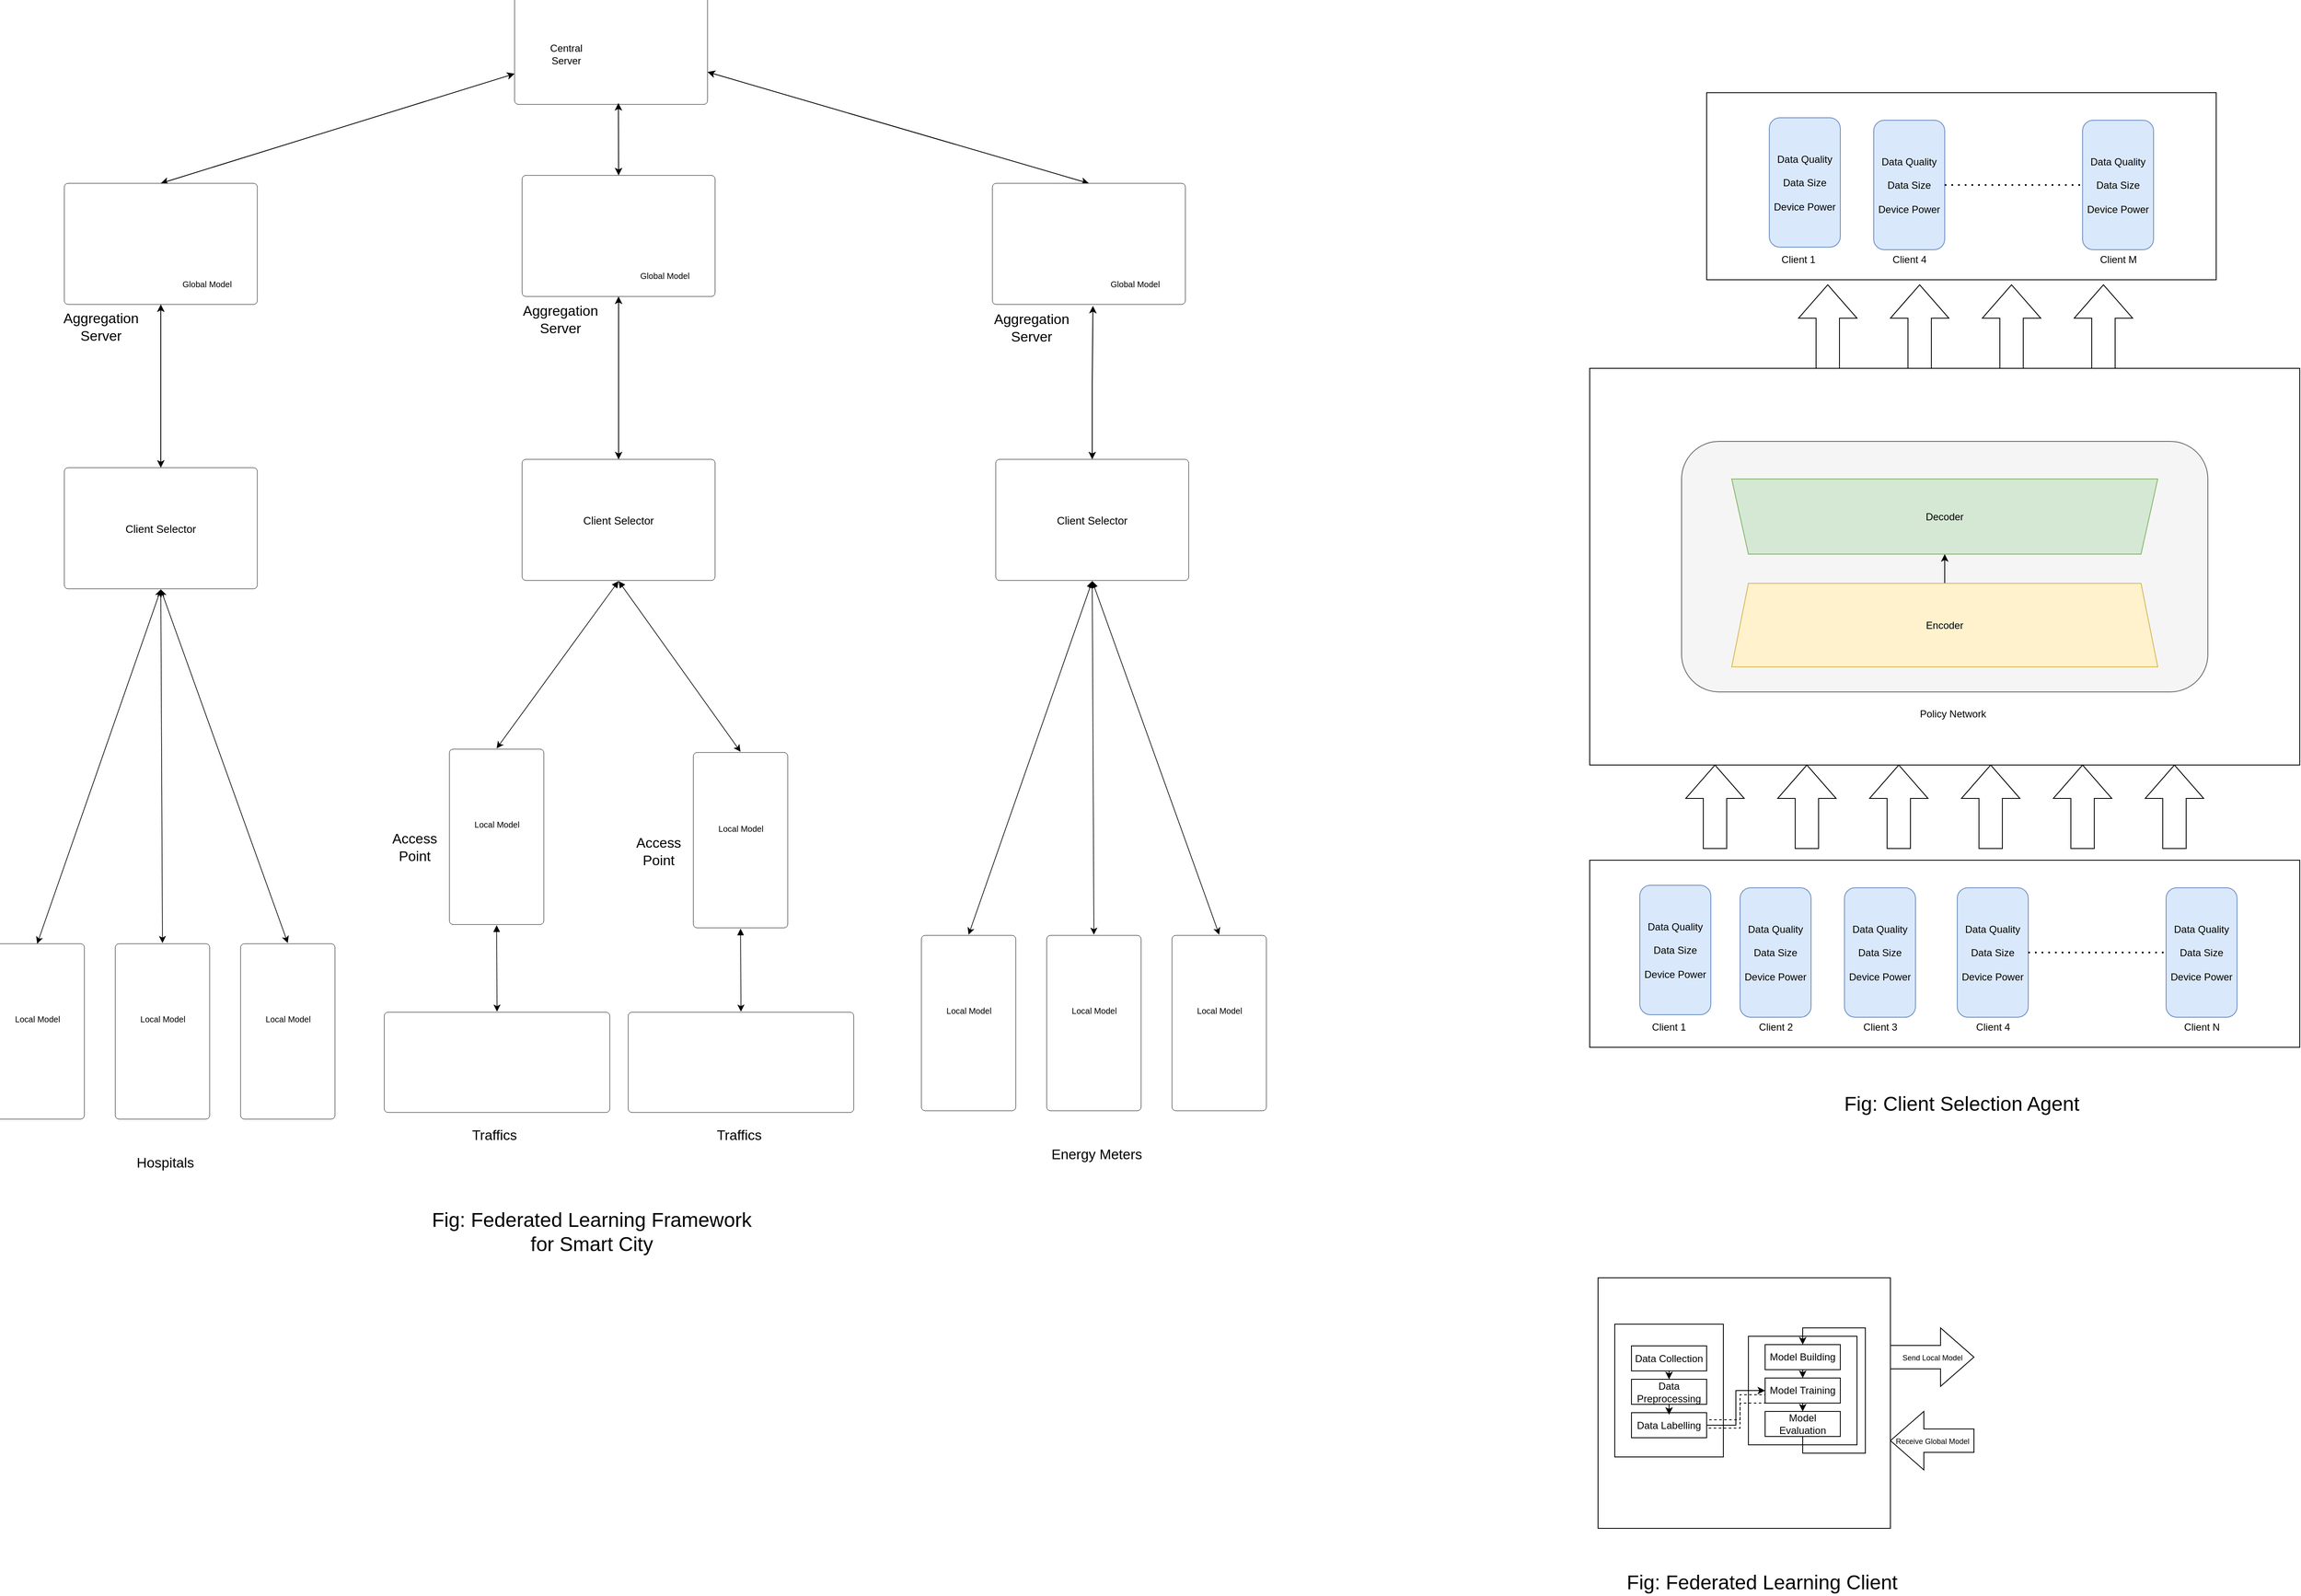 <mxfile version="24.7.16">
  <diagram name="Page-1" id="HNp2VXpqPnTNMz63PoMm">
    <mxGraphModel dx="1147" dy="1730" grid="1" gridSize="10" guides="1" tooltips="1" connect="1" arrows="1" fold="1" page="1" pageScale="1" pageWidth="850" pageHeight="1100" math="0" shadow="0">
      <root>
        <mxCell id="0" />
        <mxCell id="1" parent="0" />
        <mxCell id="n_kdhxU8VcF-HbsjSbfM-1" value="" style="html=1;overflow=block;blockSpacing=1;whiteSpace=wrap;fontSize=13;spacing=3.8;rounded=1;absoluteArcSize=1;arcSize=9;strokeWidth=NaN;lucidId=oa0c9_Mlfg03;" parent="1" vertex="1">
          <mxGeometry x="135" y="450" width="113" height="210" as="geometry" />
        </mxCell>
        <mxCell id="n_kdhxU8VcF-HbsjSbfM-2" value="" style="html=1;overflow=block;blockSpacing=1;whiteSpace=wrap;shape=image;fontSize=13;spacing=0;strokeOpacity=100;rounded=1;absoluteArcSize=1;arcSize=9;strokeWidth=0;image=https://images.lucid.app/images/6ee2b878-bf0c-4cc6-b874-f6952ba9679c/content;imageAspect=0;lucidId=3~ZcfYs1wXwu;" parent="1" vertex="1">
          <mxGeometry x="160" y="465" width="60" height="60" as="geometry" />
        </mxCell>
        <mxCell id="n_kdhxU8VcF-HbsjSbfM-3" value="" style="html=1;overflow=block;blockSpacing=1;whiteSpace=wrap;shape=image;fontSize=13;spacing=0;strokeOpacity=100;rounded=1;absoluteArcSize=1;arcSize=9;strokeWidth=0;image=https://images.lucid.app/images/cd1e7f06-908c-4d9b-80ca-b69b78b18ff8/content;imageAspect=0;lucidId=nd0crdiI~nZ~;" parent="1" vertex="1">
          <mxGeometry x="147" y="547" width="85" height="85" as="geometry" />
        </mxCell>
        <mxCell id="n_kdhxU8VcF-HbsjSbfM-4" value="" style="html=1;overflow=block;blockSpacing=1;whiteSpace=wrap;fontSize=13;spacing=3.8;rounded=1;absoluteArcSize=1;arcSize=9;strokeWidth=NaN;lucidId=Ue0cFCNcHWdN;" parent="1" vertex="1">
          <mxGeometry x="285" y="450" width="113" height="210" as="geometry" />
        </mxCell>
        <mxCell id="n_kdhxU8VcF-HbsjSbfM-5" value="" style="html=1;overflow=block;blockSpacing=1;whiteSpace=wrap;shape=image;fontSize=13;spacing=0;strokeOpacity=100;rounded=1;absoluteArcSize=1;arcSize=9;strokeWidth=0;image=https://images.lucid.app/images/6ee2b878-bf0c-4cc6-b874-f6952ba9679c/content;imageAspect=0;lucidId=Ue0c8D6FLSGJ;" parent="1" vertex="1">
          <mxGeometry x="311" y="465" width="60" height="60" as="geometry" />
        </mxCell>
        <mxCell id="n_kdhxU8VcF-HbsjSbfM-6" value="" style="html=1;overflow=block;blockSpacing=1;whiteSpace=wrap;shape=image;fontSize=13;spacing=0;strokeOpacity=100;rounded=1;absoluteArcSize=1;arcSize=9;strokeWidth=0;image=https://images.lucid.app/images/cd1e7f06-908c-4d9b-80ca-b69b78b18ff8/content;imageAspect=0;lucidId=Ue0cAtFzDeq4;" parent="1" vertex="1">
          <mxGeometry x="297" y="547" width="85" height="85" as="geometry" />
        </mxCell>
        <mxCell id="n_kdhxU8VcF-HbsjSbfM-7" value="" style="html=1;overflow=block;blockSpacing=1;whiteSpace=wrap;fontSize=13;spacing=3.8;rounded=1;absoluteArcSize=1;arcSize=9;strokeWidth=NaN;lucidId=Ye0cGU86-.UA;" parent="1" vertex="1">
          <mxGeometry x="435" y="450" width="113" height="210" as="geometry" />
        </mxCell>
        <mxCell id="n_kdhxU8VcF-HbsjSbfM-8" value="" style="html=1;overflow=block;blockSpacing=1;whiteSpace=wrap;shape=image;fontSize=13;spacing=0;strokeOpacity=100;rounded=1;absoluteArcSize=1;arcSize=9;strokeWidth=0;image=https://images.lucid.app/images/6ee2b878-bf0c-4cc6-b874-f6952ba9679c/content;imageAspect=0;lucidId=Ye0co.i65bgH;" parent="1" vertex="1">
          <mxGeometry x="461" y="465" width="60" height="60" as="geometry" />
        </mxCell>
        <mxCell id="n_kdhxU8VcF-HbsjSbfM-9" value="" style="html=1;overflow=block;blockSpacing=1;whiteSpace=wrap;shape=image;fontSize=13;spacing=0;strokeOpacity=100;rounded=1;absoluteArcSize=1;arcSize=9;strokeWidth=0;image=https://images.lucid.app/images/cd1e7f06-908c-4d9b-80ca-b69b78b18ff8/content;imageAspect=0;lucidId=Ye0cFIR5wIGK;" parent="1" vertex="1">
          <mxGeometry x="447" y="547" width="85" height="85" as="geometry" />
        </mxCell>
        <mxCell id="z3rw5YoqWcL2iz11iQXe-10" style="edgeStyle=orthogonalEdgeStyle;rounded=0;orthogonalLoop=1;jettySize=auto;html=1;exitX=0.5;exitY=0;exitDx=0;exitDy=0;startArrow=classic;startFill=1;" edge="1" parent="1" source="n_kdhxU8VcF-HbsjSbfM-10" target="aFXNKUl9Qy2cLiFR6Vbs-2">
          <mxGeometry relative="1" as="geometry" />
        </mxCell>
        <mxCell id="n_kdhxU8VcF-HbsjSbfM-10" value="Client Selector" style="html=1;overflow=block;blockSpacing=1;whiteSpace=wrap;fontSize=13;spacing=3.8;rounded=1;absoluteArcSize=1;arcSize=9;strokeWidth=NaN;lucidId=qf0c_eEb6ykf;" parent="1" vertex="1">
          <mxGeometry x="224" y="-120" width="231" height="145" as="geometry" />
        </mxCell>
        <mxCell id="n_kdhxU8VcF-HbsjSbfM-13" value="" style="html=1;jettySize=18;whiteSpace=wrap;fontSize=13;strokeOpacity=100;strokeWidth=0.8;rounded=1;arcSize=12;startArrow=classic;endArrow=classic;endFill=1;exitX=0.5;exitY=0;entryX=0.5;entryY=1.005;entryPerimeter=0;lucidId=Lj0c53ItbWVD;jumpStyle=none;startFill=1;exitDx=0;exitDy=0;" parent="1" source="n_kdhxU8VcF-HbsjSbfM-1" target="n_kdhxU8VcF-HbsjSbfM-10" edge="1">
          <mxGeometry width="100" height="100" relative="1" as="geometry" />
        </mxCell>
        <mxCell id="n_kdhxU8VcF-HbsjSbfM-14" value="" style="html=1;jettySize=18;whiteSpace=wrap;fontSize=13;strokeOpacity=100;strokeWidth=0.8;rounded=1;arcSize=12;startArrow=classic;endArrow=classic;endFill=1;exitX=0.5;exitY=-0.004;exitPerimeter=0;entryX=0.5;entryY=1.005;entryPerimeter=0;lucidId=Oj0cYNBlcdyR;jumpStyle=none;startFill=1;" parent="1" source="n_kdhxU8VcF-HbsjSbfM-4" target="n_kdhxU8VcF-HbsjSbfM-10" edge="1">
          <mxGeometry width="100" height="100" relative="1" as="geometry" />
        </mxCell>
        <mxCell id="n_kdhxU8VcF-HbsjSbfM-15" value="" style="html=1;jettySize=18;whiteSpace=wrap;fontSize=13;strokeOpacity=100;strokeWidth=0.8;rounded=1;arcSize=12;startArrow=classic;endArrow=classic;endFill=1;exitX=0.5;exitY=-0.004;exitPerimeter=0;entryX=0.5;entryY=1.005;entryPerimeter=0;lucidId=Xj0c3KFsN1RN;jumpStyle=none;startFill=1;" parent="1" source="n_kdhxU8VcF-HbsjSbfM-7" target="n_kdhxU8VcF-HbsjSbfM-10" edge="1">
          <mxGeometry width="100" height="100" relative="1" as="geometry" />
        </mxCell>
        <mxCell id="n_kdhxU8VcF-HbsjSbfM-16" value="Local Model" style="html=1;overflow=block;blockSpacing=1;whiteSpace=wrap;fontSize=10;spacing=0;strokeOpacity=100;fillOpacity=100;rounded=1;absoluteArcSize=1;arcSize=9;strokeWidth=1.5;lucidId=tk0cPmUiDAOT;fillColor=none;strokeColor=none;" parent="1" vertex="1">
          <mxGeometry x="152" y="525" width="80" height="30" as="geometry" />
        </mxCell>
        <mxCell id="n_kdhxU8VcF-HbsjSbfM-17" value="Local Model" style="html=1;overflow=block;blockSpacing=1;whiteSpace=wrap;fontSize=10;spacing=0;strokeOpacity=100;fillOpacity=100;rounded=1;absoluteArcSize=1;arcSize=9;strokeWidth=1.5;lucidId=0k0c1h7rbgkN;fillColor=none;strokeColor=none;" parent="1" vertex="1">
          <mxGeometry x="302" y="525" width="80" height="30" as="geometry" />
        </mxCell>
        <mxCell id="n_kdhxU8VcF-HbsjSbfM-18" value="Local Model" style="html=1;overflow=block;blockSpacing=1;whiteSpace=wrap;fontSize=10;spacing=0;strokeOpacity=100;fillOpacity=100;rounded=1;absoluteArcSize=1;arcSize=9;strokeWidth=1.5;lucidId=4k0cpnWflGrE;fillColor=none;strokeColor=none;" parent="1" vertex="1">
          <mxGeometry x="452" y="525" width="80" height="30" as="geometry" />
        </mxCell>
        <mxCell id="n_kdhxU8VcF-HbsjSbfM-20" value="Hospitals" style="html=1;overflow=block;blockSpacing=1;whiteSpace=wrap;fontSize=16.7;spacing=0;strokeOpacity=100;fillOpacity=100;rounded=1;absoluteArcSize=1;arcSize=9;strokeWidth=1.5;lucidId=Vl0cjTOPYraa;fillColor=none;strokeColor=none;" parent="1" vertex="1">
          <mxGeometry x="255" y="690" width="180" height="45" as="geometry" />
        </mxCell>
        <mxCell id="n_kdhxU8VcF-HbsjSbfM-21" value="Aggregation&#xa; Server" style="html=1;overflow=block;blockSpacing=1;whiteSpace=wrap;fontSize=16.7;spacing=0;strokeOpacity=100;fillOpacity=100;rounded=1;absoluteArcSize=1;arcSize=9;strokeWidth=1.5;lucidId=Hm0cVn6AdbdA;strokeColor=none;fillColor=none;" parent="1" vertex="1">
          <mxGeometry x="169.5" y="-310.5" width="196" height="45" as="geometry" />
        </mxCell>
        <mxCell id="n_kdhxU8VcF-HbsjSbfM-22" value="" style="html=1;overflow=block;blockSpacing=1;whiteSpace=wrap;fontSize=13;spacing=3.8;rounded=1;absoluteArcSize=1;arcSize=9;strokeWidth=NaN;lucidId=yn0c739pMSSu;" parent="1" vertex="1">
          <mxGeometry x="607" y="532" width="270" height="120" as="geometry" />
        </mxCell>
        <mxCell id="z3rw5YoqWcL2iz11iQXe-11" style="edgeStyle=orthogonalEdgeStyle;rounded=0;orthogonalLoop=1;jettySize=auto;html=1;exitX=0.5;exitY=0;exitDx=0;exitDy=0;startArrow=classic;startFill=1;" edge="1" parent="1" source="n_kdhxU8VcF-HbsjSbfM-23" target="aFXNKUl9Qy2cLiFR6Vbs-6">
          <mxGeometry relative="1" as="geometry" />
        </mxCell>
        <mxCell id="n_kdhxU8VcF-HbsjSbfM-23" value="Client Selector" style="html=1;overflow=block;blockSpacing=1;whiteSpace=wrap;fontSize=13;spacing=3.8;rounded=1;absoluteArcSize=1;arcSize=9;strokeWidth=NaN;lucidId=yn0cnvMAfCbp;" parent="1" vertex="1">
          <mxGeometry x="772" y="-130" width="231" height="145" as="geometry" />
        </mxCell>
        <mxCell id="n_kdhxU8VcF-HbsjSbfM-27" value="Traffics" style="html=1;overflow=block;blockSpacing=1;whiteSpace=wrap;fontSize=16.7;spacing=0;strokeOpacity=100;fillOpacity=100;rounded=1;absoluteArcSize=1;arcSize=9;strokeWidth=1.5;lucidId=yn0cy5Y85RG1;strokeColor=none;fillColor=none;" parent="1" vertex="1">
          <mxGeometry x="649" y="657" width="180" height="45" as="geometry" />
        </mxCell>
        <mxCell id="n_kdhxU8VcF-HbsjSbfM-28" value="Aggregation&#xa; Server" style="html=1;overflow=block;blockSpacing=1;whiteSpace=wrap;fontSize=16.7;spacing=0;strokeOpacity=100;fillOpacity=100;rounded=1;absoluteArcSize=1;arcSize=9;strokeWidth=1.5;lucidId=yn0c8CJf4Z9g;strokeColor=none;fillColor=none;" parent="1" vertex="1">
          <mxGeometry x="720" y="-320" width="196" height="45" as="geometry" />
        </mxCell>
        <mxCell id="n_kdhxU8VcF-HbsjSbfM-29" value="" style="html=1;overflow=block;blockSpacing=1;whiteSpace=wrap;shape=image;fontSize=13;spacing=0;strokeOpacity=100;rounded=1;absoluteArcSize=1;arcSize=9;strokeWidth=0;image=https://images.lucid.app/images/5e367bd3-17f3-4e8a-a5dd-850cdf8dd5c8/content;imageAspect=0;lucidId=Mr0cSMd3RlLL;" parent="1" vertex="1">
          <mxGeometry x="609" y="539" width="266" height="106" as="geometry" />
        </mxCell>
        <mxCell id="n_kdhxU8VcF-HbsjSbfM-30" value="" style="html=1;overflow=block;blockSpacing=1;whiteSpace=wrap;fontSize=13;spacing=3.8;rounded=1;absoluteArcSize=1;arcSize=9;strokeWidth=NaN;lucidId=dv0cXFijIUet;" parent="1" vertex="1">
          <mxGeometry x="685" y="217" width="113" height="210" as="geometry" />
        </mxCell>
        <mxCell id="n_kdhxU8VcF-HbsjSbfM-31" value="" style="html=1;overflow=block;blockSpacing=1;whiteSpace=wrap;shape=image;fontSize=13;spacing=0;strokeOpacity=100;rounded=1;absoluteArcSize=1;arcSize=9;strokeWidth=0;image=https://images.lucid.app/images/6ee2b878-bf0c-4cc6-b874-f6952ba9679c/content;imageAspect=0;lucidId=dv0cdte8RRpS;" parent="1" vertex="1">
          <mxGeometry x="711" y="232" width="60" height="60" as="geometry" />
        </mxCell>
        <mxCell id="n_kdhxU8VcF-HbsjSbfM-32" value="Local Model" style="html=1;overflow=block;blockSpacing=1;whiteSpace=wrap;fontSize=10;spacing=0;strokeOpacity=100;fillOpacity=100;rounded=1;absoluteArcSize=1;arcSize=9;strokeWidth=1.5;lucidId=dv0cSMY8sLKg;fillColor=none;strokeColor=none;" parent="1" vertex="1">
          <mxGeometry x="702" y="292" width="80" height="30" as="geometry" />
        </mxCell>
        <mxCell id="n_kdhxU8VcF-HbsjSbfM-33" value="" style="html=1;overflow=block;blockSpacing=1;whiteSpace=wrap;shape=image;fontSize=13;spacing=0;strokeOpacity=100;rounded=1;absoluteArcSize=1;arcSize=9;strokeWidth=0;image=https://images.lucid.app/images/2069a597-414d-4270-9158-b2c62eb80928/content;imageAspect=0;lucidId=6u0cJR7z9VBF;imageBackground=none;" parent="1" vertex="1">
          <mxGeometry x="685" y="310" width="112" height="112" as="geometry" />
        </mxCell>
        <mxCell id="n_kdhxU8VcF-HbsjSbfM-34" value="Access  &#xa;Point" style="html=1;overflow=block;blockSpacing=1;whiteSpace=wrap;fontSize=16.7;spacing=0;strokeOpacity=100;fillOpacity=100;rounded=1;absoluteArcSize=1;arcSize=9;strokeWidth=1.5;lucidId=dw0crzC5P5g~;fillColor=none;strokeColor=none;" parent="1" vertex="1">
          <mxGeometry x="585" y="310" width="117" height="50" as="geometry" />
        </mxCell>
        <mxCell id="n_kdhxU8VcF-HbsjSbfM-35" value="" style="html=1;jettySize=18;whiteSpace=wrap;fontSize=13;strokeOpacity=100;strokeWidth=0.8;rounded=1;arcSize=12;startArrow=classic;endArrow=block;endFill=1;exitX=0.5;exitY=-0.006;exitPerimeter=0;entryX=0.5;entryY=1.004;entryPerimeter=0;lucidId=Ew0cICSfovb0;startFill=1;" parent="1" source="n_kdhxU8VcF-HbsjSbfM-22" target="n_kdhxU8VcF-HbsjSbfM-30" edge="1">
          <mxGeometry width="100" height="100" relative="1" as="geometry" />
        </mxCell>
        <mxCell id="n_kdhxU8VcF-HbsjSbfM-36" value="" style="html=1;jettySize=18;whiteSpace=wrap;fontSize=13;strokeOpacity=100;strokeWidth=0.8;rounded=1;arcSize=12;startArrow=classic;endArrow=block;endFill=1;exitX=0.5;exitY=-0.004;exitPerimeter=0;entryX=0.5;entryY=1.005;entryPerimeter=0;lucidId=7w0cDOA0~2D4;startFill=1;" parent="1" source="n_kdhxU8VcF-HbsjSbfM-30" target="n_kdhxU8VcF-HbsjSbfM-23" edge="1">
          <mxGeometry width="100" height="100" relative="1" as="geometry" />
        </mxCell>
        <mxCell id="n_kdhxU8VcF-HbsjSbfM-37" value="" style="html=1;overflow=block;blockSpacing=1;whiteSpace=wrap;fontSize=13;spacing=3.8;rounded=1;absoluteArcSize=1;arcSize=9;strokeWidth=NaN;lucidId=hx0cUC4oPDdu;" parent="1" vertex="1">
          <mxGeometry x="899" y="532" width="270" height="120" as="geometry" />
        </mxCell>
        <mxCell id="n_kdhxU8VcF-HbsjSbfM-38" value="Traffics" style="html=1;overflow=block;blockSpacing=1;whiteSpace=wrap;fontSize=16.7;spacing=0;strokeOpacity=100;fillOpacity=100;rounded=1;absoluteArcSize=1;arcSize=9;strokeWidth=1.5;lucidId=hx0co6d.r7jq;fillColor=none;strokeColor=none;" parent="1" vertex="1">
          <mxGeometry x="942" y="657" width="180" height="45" as="geometry" />
        </mxCell>
        <mxCell id="n_kdhxU8VcF-HbsjSbfM-39" value="" style="html=1;overflow=block;blockSpacing=1;whiteSpace=wrap;shape=image;fontSize=13;spacing=0;strokeOpacity=100;rounded=1;absoluteArcSize=1;arcSize=9;strokeWidth=0;image=https://images.lucid.app/images/5e367bd3-17f3-4e8a-a5dd-850cdf8dd5c8/content;imageAspect=0;lucidId=hx0cpttptLg0;" parent="1" vertex="1">
          <mxGeometry x="901" y="539" width="266" height="106" as="geometry" />
        </mxCell>
        <mxCell id="n_kdhxU8VcF-HbsjSbfM-40" value="" style="html=1;overflow=block;blockSpacing=1;whiteSpace=wrap;fontSize=13;spacing=3.8;rounded=1;absoluteArcSize=1;arcSize=9;strokeWidth=NaN;lucidId=hx0ccK9Tp_l1;" parent="1" vertex="1">
          <mxGeometry x="977" y="221" width="113" height="210" as="geometry" />
        </mxCell>
        <mxCell id="n_kdhxU8VcF-HbsjSbfM-41" value="" style="html=1;overflow=block;blockSpacing=1;whiteSpace=wrap;shape=image;fontSize=13;spacing=0;strokeOpacity=100;rounded=1;absoluteArcSize=1;arcSize=9;strokeWidth=0;image=https://images.lucid.app/images/6ee2b878-bf0c-4cc6-b874-f6952ba9679c/content;imageAspect=0;lucidId=hx0ctEQsJY8H;" parent="1" vertex="1">
          <mxGeometry x="1003" y="236" width="60" height="60" as="geometry" />
        </mxCell>
        <mxCell id="n_kdhxU8VcF-HbsjSbfM-42" value="Local Model" style="html=1;overflow=block;blockSpacing=1;whiteSpace=wrap;fontSize=10;spacing=0;strokeOpacity=100;fillOpacity=100;rounded=1;absoluteArcSize=1;arcSize=9;strokeWidth=1.5;lucidId=hx0cn1yrumVA;fillColor=none;strokeColor=none;" parent="1" vertex="1">
          <mxGeometry x="994" y="297" width="80" height="30" as="geometry" />
        </mxCell>
        <mxCell id="n_kdhxU8VcF-HbsjSbfM-43" value="" style="html=1;overflow=block;blockSpacing=1;whiteSpace=wrap;shape=image;fontSize=13;spacing=0;strokeOpacity=100;rounded=1;absoluteArcSize=1;arcSize=9;strokeWidth=0;image=https://images.lucid.app/images/2069a597-414d-4270-9158-b2c62eb80928/content;imageAspect=0;lucidId=hx0czPMrzHgw;fillColor=none;strokeColor=none;" parent="1" vertex="1">
          <mxGeometry x="977" y="315" width="112" height="112" as="geometry" />
        </mxCell>
        <mxCell id="n_kdhxU8VcF-HbsjSbfM-44" value="Access  &#xa;Point" style="html=1;overflow=block;blockSpacing=1;whiteSpace=wrap;fontSize=16.7;spacing=0;strokeOpacity=100;fillOpacity=100;rounded=1;absoluteArcSize=1;arcSize=9;strokeWidth=1.5;lucidId=hx0cH1iyyrq7;fillColor=none;strokeColor=none;" parent="1" vertex="1">
          <mxGeometry x="877" y="315" width="117" height="50" as="geometry" />
        </mxCell>
        <mxCell id="n_kdhxU8VcF-HbsjSbfM-45" value="" style="html=1;jettySize=18;whiteSpace=wrap;fontSize=13;strokeOpacity=100;strokeWidth=0.8;rounded=1;arcSize=12;startArrow=classic;endArrow=block;endFill=1;exitX=0.5;exitY=-0.006;exitPerimeter=0;entryX=0.5;entryY=1.004;entryPerimeter=0;lucidId=hx0cSZI5czvD;startFill=1;" parent="1" source="n_kdhxU8VcF-HbsjSbfM-37" target="n_kdhxU8VcF-HbsjSbfM-40" edge="1">
          <mxGeometry width="100" height="100" relative="1" as="geometry" />
        </mxCell>
        <mxCell id="n_kdhxU8VcF-HbsjSbfM-46" value="" style="html=1;jettySize=18;whiteSpace=wrap;fontSize=13;strokeOpacity=100;strokeWidth=0.8;rounded=1;arcSize=12;startArrow=classic;endArrow=block;endFill=1;exitX=0.5;exitY=-0.004;exitPerimeter=0;entryX=0.5;entryY=1.005;entryPerimeter=0;lucidId=sx0cSEGi1Tlb;startFill=1;" parent="1" source="n_kdhxU8VcF-HbsjSbfM-40" target="n_kdhxU8VcF-HbsjSbfM-23" edge="1">
          <mxGeometry width="100" height="100" relative="1" as="geometry" />
        </mxCell>
        <mxCell id="n_kdhxU8VcF-HbsjSbfM-47" value="" style="html=1;overflow=block;blockSpacing=1;whiteSpace=wrap;fontSize=13;spacing=3.8;rounded=1;absoluteArcSize=1;arcSize=9;strokeWidth=NaN;lucidId=oa0c9_Mlfg03;" parent="1" vertex="1">
          <mxGeometry x="1250" y="440" width="113" height="210" as="geometry" />
        </mxCell>
        <mxCell id="n_kdhxU8VcF-HbsjSbfM-48" value="" style="html=1;overflow=block;blockSpacing=1;whiteSpace=wrap;shape=image;fontSize=13;spacing=0;strokeOpacity=100;rounded=1;absoluteArcSize=1;arcSize=9;strokeWidth=0;image=https://images.lucid.app/images/6ee2b878-bf0c-4cc6-b874-f6952ba9679c/content;imageAspect=0;lucidId=3~ZcfYs1wXwu;" parent="1" vertex="1">
          <mxGeometry x="1275" y="455" width="60" height="60" as="geometry" />
        </mxCell>
        <mxCell id="n_kdhxU8VcF-HbsjSbfM-49" value="" style="html=1;overflow=block;blockSpacing=1;whiteSpace=wrap;shape=image;fontSize=13;spacing=0;strokeOpacity=100;rounded=1;absoluteArcSize=1;arcSize=9;strokeWidth=0;image=https://cdn-icons-png.flaticon.com/512/1548/1548050.png;imageAspect=0;lucidId=nd0crdiI~nZ~;" parent="1" vertex="1">
          <mxGeometry x="1262" y="537" width="85" height="85" as="geometry" />
        </mxCell>
        <mxCell id="n_kdhxU8VcF-HbsjSbfM-50" value="" style="html=1;overflow=block;blockSpacing=1;whiteSpace=wrap;fontSize=13;spacing=3.8;rounded=1;absoluteArcSize=1;arcSize=9;strokeWidth=NaN;lucidId=Ue0cFCNcHWdN;" parent="1" vertex="1">
          <mxGeometry x="1400" y="440" width="113" height="210" as="geometry" />
        </mxCell>
        <mxCell id="n_kdhxU8VcF-HbsjSbfM-51" value="" style="html=1;overflow=block;blockSpacing=1;whiteSpace=wrap;shape=image;fontSize=13;spacing=0;strokeOpacity=100;rounded=1;absoluteArcSize=1;arcSize=9;strokeWidth=0;image=https://images.lucid.app/images/6ee2b878-bf0c-4cc6-b874-f6952ba9679c/content;imageAspect=0;lucidId=Ue0c8D6FLSGJ;" parent="1" vertex="1">
          <mxGeometry x="1426" y="455" width="60" height="60" as="geometry" />
        </mxCell>
        <mxCell id="n_kdhxU8VcF-HbsjSbfM-52" value="" style="html=1;overflow=block;blockSpacing=1;whiteSpace=wrap;shape=image;fontSize=13;spacing=0;strokeOpacity=100;rounded=1;absoluteArcSize=1;arcSize=9;strokeWidth=0;image=https://cdn-icons-png.flaticon.com/512/1548/1548050.png;imageAspect=0;lucidId=Ue0cAtFzDeq4;" parent="1" vertex="1">
          <mxGeometry x="1412" y="537" width="85" height="85" as="geometry" />
        </mxCell>
        <mxCell id="n_kdhxU8VcF-HbsjSbfM-53" value="" style="html=1;overflow=block;blockSpacing=1;whiteSpace=wrap;fontSize=13;spacing=3.8;rounded=1;absoluteArcSize=1;arcSize=9;strokeWidth=NaN;lucidId=Ye0cGU86-.UA;" parent="1" vertex="1">
          <mxGeometry x="1550" y="440" width="113" height="210" as="geometry" />
        </mxCell>
        <mxCell id="n_kdhxU8VcF-HbsjSbfM-54" value="" style="html=1;overflow=block;blockSpacing=1;whiteSpace=wrap;shape=image;fontSize=13;spacing=0;strokeOpacity=100;rounded=1;absoluteArcSize=1;arcSize=9;strokeWidth=0;image=https://images.lucid.app/images/6ee2b878-bf0c-4cc6-b874-f6952ba9679c/content;imageAspect=0;lucidId=Ye0co.i65bgH;" parent="1" vertex="1">
          <mxGeometry x="1576" y="455" width="60" height="60" as="geometry" />
        </mxCell>
        <mxCell id="n_kdhxU8VcF-HbsjSbfM-55" value="" style="html=1;overflow=block;blockSpacing=1;whiteSpace=wrap;shape=image;fontSize=13;spacing=0;strokeOpacity=100;rounded=1;absoluteArcSize=1;arcSize=9;strokeWidth=0;image=https://cdn-icons-png.flaticon.com/512/1548/1548050.png;imageAspect=0;lucidId=Ye0cFIR5wIGK;" parent="1" vertex="1">
          <mxGeometry x="1562" y="537" width="85" height="85" as="geometry" />
        </mxCell>
        <mxCell id="n_kdhxU8VcF-HbsjSbfM-56" value="Client Selector" style="html=1;overflow=block;blockSpacing=1;whiteSpace=wrap;fontSize=13;spacing=3.8;rounded=1;absoluteArcSize=1;arcSize=9;strokeWidth=NaN;lucidId=qf0c_eEb6ykf;" parent="1" vertex="1">
          <mxGeometry x="1339" y="-130" width="231" height="145" as="geometry" />
        </mxCell>
        <mxCell id="n_kdhxU8VcF-HbsjSbfM-59" value="" style="html=1;jettySize=18;whiteSpace=wrap;fontSize=13;strokeOpacity=100;strokeWidth=0.8;rounded=1;arcSize=12;startArrow=classic;endArrow=block;endFill=1;exitX=0.5;exitY=-0.004;exitPerimeter=0;entryX=0.5;entryY=1.005;entryPerimeter=0;lucidId=Lj0c53ItbWVD;startFill=1;" parent="1" source="n_kdhxU8VcF-HbsjSbfM-47" target="n_kdhxU8VcF-HbsjSbfM-56" edge="1">
          <mxGeometry width="100" height="100" relative="1" as="geometry" />
        </mxCell>
        <mxCell id="n_kdhxU8VcF-HbsjSbfM-60" value="" style="html=1;jettySize=18;whiteSpace=wrap;fontSize=13;strokeOpacity=100;strokeWidth=0.8;rounded=1;arcSize=12;startArrow=classic;endArrow=block;endFill=1;exitX=0.5;exitY=-0.004;exitPerimeter=0;entryX=0.5;entryY=1.005;entryPerimeter=0;lucidId=Oj0cYNBlcdyR;startFill=1;" parent="1" source="n_kdhxU8VcF-HbsjSbfM-50" target="n_kdhxU8VcF-HbsjSbfM-56" edge="1">
          <mxGeometry width="100" height="100" relative="1" as="geometry" />
        </mxCell>
        <mxCell id="n_kdhxU8VcF-HbsjSbfM-61" value="" style="html=1;jettySize=18;whiteSpace=wrap;fontSize=13;strokeOpacity=100;strokeWidth=0.8;rounded=1;arcSize=12;startArrow=classic;endArrow=block;endFill=1;exitX=0.5;exitY=-0.004;exitPerimeter=0;entryX=0.5;entryY=1.005;entryPerimeter=0;lucidId=Xj0c3KFsN1RN;startFill=1;" parent="1" source="n_kdhxU8VcF-HbsjSbfM-53" target="n_kdhxU8VcF-HbsjSbfM-56" edge="1">
          <mxGeometry width="100" height="100" relative="1" as="geometry" />
        </mxCell>
        <mxCell id="n_kdhxU8VcF-HbsjSbfM-62" value="Local Model" style="html=1;overflow=block;blockSpacing=1;whiteSpace=wrap;fontSize=10;spacing=0;strokeOpacity=100;fillOpacity=100;rounded=1;absoluteArcSize=1;arcSize=9;strokeWidth=1.5;lucidId=tk0cPmUiDAOT;fillColor=none;strokeColor=none;" parent="1" vertex="1">
          <mxGeometry x="1267" y="515" width="80" height="30" as="geometry" />
        </mxCell>
        <mxCell id="n_kdhxU8VcF-HbsjSbfM-63" value="Local Model" style="html=1;overflow=block;blockSpacing=1;whiteSpace=wrap;fontSize=10;spacing=0;strokeOpacity=100;fillOpacity=100;rounded=1;absoluteArcSize=1;arcSize=9;strokeWidth=1.5;lucidId=0k0c1h7rbgkN;fillColor=none;strokeColor=none;" parent="1" vertex="1">
          <mxGeometry x="1417" y="515" width="80" height="30" as="geometry" />
        </mxCell>
        <mxCell id="n_kdhxU8VcF-HbsjSbfM-64" value="Local Model" style="html=1;overflow=block;blockSpacing=1;whiteSpace=wrap;fontSize=10;spacing=0;strokeOpacity=100;fillOpacity=100;rounded=1;absoluteArcSize=1;arcSize=9;strokeWidth=1.5;lucidId=4k0cpnWflGrE;fillColor=none;strokeColor=none;" parent="1" vertex="1">
          <mxGeometry x="1567" y="515" width="80" height="30" as="geometry" />
        </mxCell>
        <mxCell id="n_kdhxU8VcF-HbsjSbfM-66" value="Energy Meters" style="html=1;overflow=block;blockSpacing=1;whiteSpace=wrap;fontSize=16.7;spacing=0;strokeOpacity=100;fillOpacity=100;rounded=1;absoluteArcSize=1;arcSize=9;strokeWidth=1.5;lucidId=Vl0cjTOPYraa;fillColor=none;strokeColor=none;" parent="1" vertex="1">
          <mxGeometry x="1370" y="680" width="180" height="45" as="geometry" />
        </mxCell>
        <mxCell id="n_kdhxU8VcF-HbsjSbfM-67" value="Aggregation&#xa; Server" style="html=1;overflow=block;blockSpacing=1;whiteSpace=wrap;fontSize=16.7;spacing=0;strokeOpacity=100;fillOpacity=100;rounded=1;absoluteArcSize=1;arcSize=9;strokeWidth=1.5;lucidId=Hm0cVn6AdbdA;strokeColor=none;fillColor=none;" parent="1" vertex="1">
          <mxGeometry x="1284" y="-310" width="196" height="45" as="geometry" />
        </mxCell>
        <mxCell id="p1MtR6n1nj-J7KXdIe0o-5" value="" style="html=1;overflow=block;blockSpacing=1;whiteSpace=wrap;fontSize=13;spacing=3.8;rounded=1;absoluteArcSize=1;arcSize=9;strokeWidth=NaN;lucidId=qf0c_eEb6ykf;" parent="1" vertex="1">
          <mxGeometry x="763" y="-700" width="231" height="145" as="geometry" />
        </mxCell>
        <mxCell id="p1MtR6n1nj-J7KXdIe0o-15" value="" style="shape=image;verticalLabelPosition=bottom;labelBackgroundColor=default;verticalAlign=top;aspect=fixed;imageAspect=0;image=https://static.vecteezy.com/system/resources/previews/024/091/981/non_2x/server-towers-devices-free-png.png;" parent="1" vertex="1">
          <mxGeometry x="869" y="-679.5" width="104" height="104" as="geometry" />
        </mxCell>
        <mxCell id="p1MtR6n1nj-J7KXdIe0o-20" value="Central Server" style="text;html=1;align=center;verticalAlign=middle;whiteSpace=wrap;rounded=0;" parent="1" vertex="1">
          <mxGeometry x="795" y="-630" width="60" height="30" as="geometry" />
        </mxCell>
        <mxCell id="z3rw5YoqWcL2iz11iQXe-13" style="rounded=0;orthogonalLoop=1;jettySize=auto;html=1;exitX=0.5;exitY=0;exitDx=0;exitDy=0;startArrow=classic;startFill=1;" edge="1" parent="1" source="aFXNKUl9Qy2cLiFR6Vbs-2" target="p1MtR6n1nj-J7KXdIe0o-5">
          <mxGeometry relative="1" as="geometry" />
        </mxCell>
        <mxCell id="aFXNKUl9Qy2cLiFR6Vbs-2" value="" style="html=1;overflow=block;blockSpacing=1;whiteSpace=wrap;fontSize=13;spacing=3.8;rounded=1;absoluteArcSize=1;arcSize=9;strokeWidth=NaN;lucidId=qf0c_eEb6ykf;" parent="1" vertex="1">
          <mxGeometry x="224" y="-460.5" width="231" height="145" as="geometry" />
        </mxCell>
        <mxCell id="aFXNKUl9Qy2cLiFR6Vbs-3" value="" style="html=1;overflow=block;blockSpacing=1;whiteSpace=wrap;shape=image;fontSize=13;spacing=0;strokeOpacity=100;rounded=1;absoluteArcSize=1;arcSize=9;strokeWidth=0;image=https://images.lucid.app/images/6ee2b878-bf0c-4cc6-b874-f6952ba9679c/content;imageAspect=0;lucidId=qf0c7~HlXfNC;" parent="1" vertex="1">
          <mxGeometry x="365" y="-418.5" width="60" height="60" as="geometry" />
        </mxCell>
        <mxCell id="aFXNKUl9Qy2cLiFR6Vbs-4" value="" style="html=1;overflow=block;blockSpacing=1;whiteSpace=wrap;shape=image;fontSize=13;spacing=0;strokeOpacity=100;rounded=1;absoluteArcSize=1;arcSize=9;strokeWidth=0;image=https://images.lucid.app/images/438c2a9f-1425-4897-a726-318c64c24dc9/content;imageAspect=0;lucidId=bj0c9Xj_4SpL;" parent="1" vertex="1">
          <mxGeometry x="242" y="-441.5" width="106" height="106" as="geometry" />
        </mxCell>
        <mxCell id="aFXNKUl9Qy2cLiFR6Vbs-5" value="Global Model" style="html=1;overflow=block;blockSpacing=1;whiteSpace=wrap;fontSize=10;spacing=0;strokeOpacity=100;fillOpacity=100;rounded=1;absoluteArcSize=1;arcSize=9;strokeWidth=1.5;lucidId=~k0c96lM0GLo;fillColor=none;strokeColor=none;" parent="1" vertex="1">
          <mxGeometry x="355" y="-355.5" width="80" height="30" as="geometry" />
        </mxCell>
        <mxCell id="z3rw5YoqWcL2iz11iQXe-14" style="rounded=0;orthogonalLoop=1;jettySize=auto;html=1;exitX=0.5;exitY=0;exitDx=0;exitDy=0;entryX=0.538;entryY=0.989;entryDx=0;entryDy=0;entryPerimeter=0;startArrow=classic;startFill=1;" edge="1" parent="1" source="aFXNKUl9Qy2cLiFR6Vbs-6" target="p1MtR6n1nj-J7KXdIe0o-5">
          <mxGeometry relative="1" as="geometry">
            <mxPoint x="887.636" y="-550" as="targetPoint" />
          </mxGeometry>
        </mxCell>
        <mxCell id="aFXNKUl9Qy2cLiFR6Vbs-6" value="" style="html=1;overflow=block;blockSpacing=1;whiteSpace=wrap;fontSize=13;spacing=3.8;rounded=1;absoluteArcSize=1;arcSize=9;strokeWidth=NaN;lucidId=qf0c_eEb6ykf;" parent="1" vertex="1">
          <mxGeometry x="772" y="-470" width="231" height="145" as="geometry" />
        </mxCell>
        <mxCell id="aFXNKUl9Qy2cLiFR6Vbs-7" value="" style="html=1;overflow=block;blockSpacing=1;whiteSpace=wrap;shape=image;fontSize=13;spacing=0;strokeOpacity=100;rounded=1;absoluteArcSize=1;arcSize=9;strokeWidth=0;image=https://images.lucid.app/images/6ee2b878-bf0c-4cc6-b874-f6952ba9679c/content;imageAspect=0;lucidId=qf0c7~HlXfNC;" parent="1" vertex="1">
          <mxGeometry x="913" y="-428" width="60" height="60" as="geometry" />
        </mxCell>
        <mxCell id="aFXNKUl9Qy2cLiFR6Vbs-8" value="" style="html=1;overflow=block;blockSpacing=1;whiteSpace=wrap;shape=image;fontSize=13;spacing=0;strokeOpacity=100;rounded=1;absoluteArcSize=1;arcSize=9;strokeWidth=0;image=https://images.lucid.app/images/438c2a9f-1425-4897-a726-318c64c24dc9/content;imageAspect=0;lucidId=bj0c9Xj_4SpL;" parent="1" vertex="1">
          <mxGeometry x="790" y="-451" width="106" height="106" as="geometry" />
        </mxCell>
        <mxCell id="aFXNKUl9Qy2cLiFR6Vbs-9" value="Global Model" style="html=1;overflow=block;blockSpacing=1;whiteSpace=wrap;fontSize=10;spacing=0;strokeOpacity=100;fillOpacity=100;rounded=1;absoluteArcSize=1;arcSize=9;strokeWidth=1.5;lucidId=~k0c96lM0GLo;fillColor=none;strokeColor=none;" parent="1" vertex="1">
          <mxGeometry x="903" y="-365" width="80" height="30" as="geometry" />
        </mxCell>
        <mxCell id="z3rw5YoqWcL2iz11iQXe-15" style="rounded=0;orthogonalLoop=1;jettySize=auto;html=1;exitX=0.5;exitY=0;exitDx=0;exitDy=0;startArrow=classic;startFill=1;" edge="1" parent="1" source="aFXNKUl9Qy2cLiFR6Vbs-10" target="p1MtR6n1nj-J7KXdIe0o-5">
          <mxGeometry relative="1" as="geometry" />
        </mxCell>
        <mxCell id="aFXNKUl9Qy2cLiFR6Vbs-10" value="" style="html=1;overflow=block;blockSpacing=1;whiteSpace=wrap;fontSize=13;spacing=3.8;rounded=1;absoluteArcSize=1;arcSize=9;strokeWidth=NaN;lucidId=qf0c_eEb6ykf;" parent="1" vertex="1">
          <mxGeometry x="1335" y="-460.5" width="231" height="145" as="geometry" />
        </mxCell>
        <mxCell id="aFXNKUl9Qy2cLiFR6Vbs-11" value="" style="html=1;overflow=block;blockSpacing=1;whiteSpace=wrap;shape=image;fontSize=13;spacing=0;strokeOpacity=100;rounded=1;absoluteArcSize=1;arcSize=9;strokeWidth=0;image=https://images.lucid.app/images/6ee2b878-bf0c-4cc6-b874-f6952ba9679c/content;imageAspect=0;lucidId=qf0c7~HlXfNC;" parent="1" vertex="1">
          <mxGeometry x="1476" y="-418.5" width="60" height="60" as="geometry" />
        </mxCell>
        <mxCell id="aFXNKUl9Qy2cLiFR6Vbs-12" value="" style="html=1;overflow=block;blockSpacing=1;whiteSpace=wrap;shape=image;fontSize=13;spacing=0;strokeOpacity=100;rounded=1;absoluteArcSize=1;arcSize=9;strokeWidth=0;image=https://images.lucid.app/images/438c2a9f-1425-4897-a726-318c64c24dc9/content;imageAspect=0;lucidId=bj0c9Xj_4SpL;" parent="1" vertex="1">
          <mxGeometry x="1353" y="-441.5" width="106" height="106" as="geometry" />
        </mxCell>
        <mxCell id="aFXNKUl9Qy2cLiFR6Vbs-13" value="Global Model" style="html=1;overflow=block;blockSpacing=1;whiteSpace=wrap;fontSize=10;spacing=0;strokeOpacity=100;fillOpacity=100;rounded=1;absoluteArcSize=1;arcSize=9;strokeWidth=1.5;lucidId=~k0c96lM0GLo;fillColor=none;strokeColor=none;" parent="1" vertex="1">
          <mxGeometry x="1466" y="-355.5" width="80" height="30" as="geometry" />
        </mxCell>
        <mxCell id="z3rw5YoqWcL2iz11iQXe-12" style="edgeStyle=orthogonalEdgeStyle;rounded=0;orthogonalLoop=1;jettySize=auto;html=1;exitX=0.5;exitY=0;exitDx=0;exitDy=0;entryX=0.521;entryY=1.012;entryDx=0;entryDy=0;entryPerimeter=0;startArrow=classic;startFill=1;" edge="1" parent="1" source="n_kdhxU8VcF-HbsjSbfM-56" target="aFXNKUl9Qy2cLiFR6Vbs-10">
          <mxGeometry relative="1" as="geometry" />
        </mxCell>
        <mxCell id="z3rw5YoqWcL2iz11iQXe-17" value="" style="rounded=0;whiteSpace=wrap;html=1;" vertex="1" parent="1">
          <mxGeometry x="2050" y="-239" width="850" height="475" as="geometry" />
        </mxCell>
        <mxCell id="z3rw5YoqWcL2iz11iQXe-29" value="" style="html=1;shadow=0;dashed=0;align=center;verticalAlign=middle;shape=mxgraph.arrows2.arrow;dy=0.6;dx=40;direction=north;notch=0;" vertex="1" parent="1">
          <mxGeometry x="2165" y="236" width="70" height="100" as="geometry" />
        </mxCell>
        <mxCell id="z3rw5YoqWcL2iz11iQXe-30" value="" style="html=1;shadow=0;dashed=0;align=center;verticalAlign=middle;shape=mxgraph.arrows2.arrow;dy=0.6;dx=40;direction=north;notch=0;" vertex="1" parent="1">
          <mxGeometry x="2275" y="236" width="70" height="100" as="geometry" />
        </mxCell>
        <mxCell id="z3rw5YoqWcL2iz11iQXe-31" value="" style="html=1;shadow=0;dashed=0;align=center;verticalAlign=middle;shape=mxgraph.arrows2.arrow;dy=0.6;dx=40;direction=north;notch=0;" vertex="1" parent="1">
          <mxGeometry x="2385" y="236" width="70" height="100" as="geometry" />
        </mxCell>
        <mxCell id="z3rw5YoqWcL2iz11iQXe-32" value="" style="html=1;shadow=0;dashed=0;align=center;verticalAlign=middle;shape=mxgraph.arrows2.arrow;dy=0.6;dx=40;direction=north;notch=0;" vertex="1" parent="1">
          <mxGeometry x="2495" y="236" width="70" height="100" as="geometry" />
        </mxCell>
        <mxCell id="z3rw5YoqWcL2iz11iQXe-33" value="" style="html=1;shadow=0;dashed=0;align=center;verticalAlign=middle;shape=mxgraph.arrows2.arrow;dy=0.6;dx=40;direction=north;notch=0;" vertex="1" parent="1">
          <mxGeometry x="2605" y="236" width="70" height="100" as="geometry" />
        </mxCell>
        <mxCell id="z3rw5YoqWcL2iz11iQXe-34" value="" style="html=1;shadow=0;dashed=0;align=center;verticalAlign=middle;shape=mxgraph.arrows2.arrow;dy=0.6;dx=40;direction=north;notch=0;" vertex="1" parent="1">
          <mxGeometry x="2715" y="236" width="70" height="100" as="geometry" />
        </mxCell>
        <mxCell id="z3rw5YoqWcL2iz11iQXe-35" value="" style="html=1;shadow=0;dashed=0;align=center;verticalAlign=middle;shape=mxgraph.arrows2.arrow;dy=0.6;dx=40;direction=north;notch=0;" vertex="1" parent="1">
          <mxGeometry x="2300" y="-339" width="70" height="100" as="geometry" />
        </mxCell>
        <mxCell id="z3rw5YoqWcL2iz11iQXe-36" value="" style="html=1;shadow=0;dashed=0;align=center;verticalAlign=middle;shape=mxgraph.arrows2.arrow;dy=0.6;dx=40;direction=north;notch=0;" vertex="1" parent="1">
          <mxGeometry x="2410" y="-339" width="70" height="100" as="geometry" />
        </mxCell>
        <mxCell id="z3rw5YoqWcL2iz11iQXe-37" value="" style="html=1;shadow=0;dashed=0;align=center;verticalAlign=middle;shape=mxgraph.arrows2.arrow;dy=0.6;dx=40;direction=north;notch=0;" vertex="1" parent="1">
          <mxGeometry x="2520" y="-339" width="70" height="100" as="geometry" />
        </mxCell>
        <mxCell id="z3rw5YoqWcL2iz11iQXe-38" value="" style="html=1;shadow=0;dashed=0;align=center;verticalAlign=middle;shape=mxgraph.arrows2.arrow;dy=0.6;dx=40;direction=north;notch=0;" vertex="1" parent="1">
          <mxGeometry x="2630" y="-339" width="70" height="100" as="geometry" />
        </mxCell>
        <mxCell id="z3rw5YoqWcL2iz11iQXe-42" value="" style="rounded=1;whiteSpace=wrap;html=1;fillColor=#f5f5f5;strokeColor=#666666;fontColor=#333333;" vertex="1" parent="1">
          <mxGeometry x="2160" y="-151.5" width="630" height="300" as="geometry" />
        </mxCell>
        <mxCell id="z3rw5YoqWcL2iz11iQXe-44" style="edgeStyle=orthogonalEdgeStyle;rounded=0;orthogonalLoop=1;jettySize=auto;html=1;exitX=0.5;exitY=0;exitDx=0;exitDy=0;" edge="1" parent="1" source="z3rw5YoqWcL2iz11iQXe-40" target="z3rw5YoqWcL2iz11iQXe-41">
          <mxGeometry relative="1" as="geometry" />
        </mxCell>
        <mxCell id="z3rw5YoqWcL2iz11iQXe-40" value="Encoder" style="shape=trapezoid;perimeter=trapezoidPerimeter;whiteSpace=wrap;html=1;fixedSize=1;fillColor=#fff2cc;strokeColor=#d6b656;" vertex="1" parent="1">
          <mxGeometry x="2220" y="18.5" width="510" height="100" as="geometry" />
        </mxCell>
        <mxCell id="z3rw5YoqWcL2iz11iQXe-41" value="Decoder" style="shape=trapezoid;perimeter=trapezoidPerimeter;whiteSpace=wrap;html=1;fixedSize=1;rotation=0;size=20;fixedWidth=0;autosize=0;flipV=1;flipH=0;movable=1;resizable=1;rotatable=1;deletable=1;editable=1;locked=0;connectable=1;direction=east;fillColor=#d5e8d4;strokeColor=#82b366;" vertex="1" parent="1">
          <mxGeometry x="2220" y="-106.5" width="510" height="90" as="geometry" />
        </mxCell>
        <mxCell id="z3rw5YoqWcL2iz11iQXe-46" value="" style="rounded=0;whiteSpace=wrap;html=1;" vertex="1" parent="1">
          <mxGeometry x="2050" y="350" width="850" height="224" as="geometry" />
        </mxCell>
        <mxCell id="z3rw5YoqWcL2iz11iQXe-48" value="&lt;div&gt;Data Quality&lt;/div&gt;&lt;div&gt;&lt;br&gt;&lt;/div&gt;&lt;div&gt;Data Size&lt;br&gt;&lt;br&gt;Device Power&lt;br&gt;&lt;/div&gt;" style="rounded=1;whiteSpace=wrap;html=1;fillColor=#dae8fc;strokeColor=#6c8ebf;" vertex="1" parent="1">
          <mxGeometry x="2110" y="380" width="85" height="155" as="geometry" />
        </mxCell>
        <mxCell id="z3rw5YoqWcL2iz11iQXe-49" value="&lt;div&gt;Data Quality&lt;/div&gt;&lt;div&gt;&lt;br&gt;&lt;/div&gt;&lt;div&gt;Data Size&lt;br&gt;&lt;br&gt;Device Power&lt;br&gt;&lt;/div&gt;" style="rounded=1;whiteSpace=wrap;html=1;fillColor=#dae8fc;strokeColor=#6c8ebf;" vertex="1" parent="1">
          <mxGeometry x="2230" y="383" width="85" height="155" as="geometry" />
        </mxCell>
        <mxCell id="z3rw5YoqWcL2iz11iQXe-50" value="&lt;div&gt;Data Quality&lt;/div&gt;&lt;div&gt;&lt;br&gt;&lt;/div&gt;&lt;div&gt;Data Size&lt;br&gt;&lt;br&gt;Device Power&lt;br&gt;&lt;/div&gt;" style="rounded=1;whiteSpace=wrap;html=1;fillColor=#dae8fc;strokeColor=#6c8ebf;" vertex="1" parent="1">
          <mxGeometry x="2355" y="383" width="85" height="155" as="geometry" />
        </mxCell>
        <mxCell id="z3rw5YoqWcL2iz11iQXe-51" value="&lt;div&gt;Data Quality&lt;/div&gt;&lt;div&gt;&lt;br&gt;&lt;/div&gt;&lt;div&gt;Data Size&lt;br&gt;&lt;br&gt;Device Power&lt;br&gt;&lt;/div&gt;" style="rounded=1;whiteSpace=wrap;html=1;fillColor=#dae8fc;strokeColor=#6c8ebf;" vertex="1" parent="1">
          <mxGeometry x="2490" y="383" width="85" height="155" as="geometry" />
        </mxCell>
        <mxCell id="z3rw5YoqWcL2iz11iQXe-53" value="&lt;div&gt;Data Quality&lt;/div&gt;&lt;div&gt;&lt;br&gt;&lt;/div&gt;&lt;div&gt;Data Size&lt;br&gt;&lt;br&gt;Device Power&lt;br&gt;&lt;/div&gt;" style="rounded=1;whiteSpace=wrap;html=1;fillColor=#dae8fc;strokeColor=#6c8ebf;" vertex="1" parent="1">
          <mxGeometry x="2740" y="383" width="85" height="155" as="geometry" />
        </mxCell>
        <mxCell id="z3rw5YoqWcL2iz11iQXe-54" value="Client 1" style="text;html=1;align=center;verticalAlign=middle;whiteSpace=wrap;rounded=0;" vertex="1" parent="1">
          <mxGeometry x="2115" y="535" width="60" height="30" as="geometry" />
        </mxCell>
        <mxCell id="z3rw5YoqWcL2iz11iQXe-55" value="Client 2" style="text;html=1;align=center;verticalAlign=middle;whiteSpace=wrap;rounded=0;" vertex="1" parent="1">
          <mxGeometry x="2242.5" y="535" width="60" height="30" as="geometry" />
        </mxCell>
        <mxCell id="z3rw5YoqWcL2iz11iQXe-56" value="Client 3" style="text;html=1;align=center;verticalAlign=middle;whiteSpace=wrap;rounded=0;" vertex="1" parent="1">
          <mxGeometry x="2367.5" y="535" width="60" height="30" as="geometry" />
        </mxCell>
        <mxCell id="z3rw5YoqWcL2iz11iQXe-57" value="Client 4" style="text;html=1;align=center;verticalAlign=middle;whiteSpace=wrap;rounded=0;" vertex="1" parent="1">
          <mxGeometry x="2502.5" y="535" width="60" height="30" as="geometry" />
        </mxCell>
        <mxCell id="z3rw5YoqWcL2iz11iQXe-58" value="Client N" style="text;html=1;align=center;verticalAlign=middle;whiteSpace=wrap;rounded=0;" vertex="1" parent="1">
          <mxGeometry x="2752.5" y="535" width="60" height="30" as="geometry" />
        </mxCell>
        <mxCell id="z3rw5YoqWcL2iz11iQXe-59" value="" style="endArrow=none;dashed=1;html=1;dashPattern=1 3;strokeWidth=2;rounded=0;entryX=0;entryY=0.5;entryDx=0;entryDy=0;" edge="1" parent="1" source="z3rw5YoqWcL2iz11iQXe-51" target="z3rw5YoqWcL2iz11iQXe-53">
          <mxGeometry width="50" height="50" relative="1" as="geometry">
            <mxPoint x="2625" y="478" as="sourcePoint" />
            <mxPoint x="2675" y="428" as="targetPoint" />
          </mxGeometry>
        </mxCell>
        <mxCell id="z3rw5YoqWcL2iz11iQXe-60" value="" style="rounded=0;whiteSpace=wrap;html=1;" vertex="1" parent="1">
          <mxGeometry x="2190" y="-569" width="610" height="224" as="geometry" />
        </mxCell>
        <mxCell id="z3rw5YoqWcL2iz11iQXe-61" value="&lt;div&gt;Data Quality&lt;/div&gt;&lt;div&gt;&lt;br&gt;&lt;/div&gt;&lt;div&gt;Data Size&lt;br&gt;&lt;br&gt;Device Power&lt;br&gt;&lt;/div&gt;" style="rounded=1;whiteSpace=wrap;html=1;fillColor=#dae8fc;strokeColor=#6c8ebf;" vertex="1" parent="1">
          <mxGeometry x="2265" y="-539" width="85" height="155" as="geometry" />
        </mxCell>
        <mxCell id="z3rw5YoqWcL2iz11iQXe-64" value="&lt;div&gt;Data Quality&lt;/div&gt;&lt;div&gt;&lt;br&gt;&lt;/div&gt;&lt;div&gt;Data Size&lt;br&gt;&lt;br&gt;Device Power&lt;br&gt;&lt;/div&gt;" style="rounded=1;whiteSpace=wrap;html=1;fillColor=#dae8fc;strokeColor=#6c8ebf;" vertex="1" parent="1">
          <mxGeometry x="2390" y="-536" width="85" height="155" as="geometry" />
        </mxCell>
        <mxCell id="z3rw5YoqWcL2iz11iQXe-65" value="&lt;div&gt;Data Quality&lt;/div&gt;&lt;div&gt;&lt;br&gt;&lt;/div&gt;&lt;div&gt;Data Size&lt;br&gt;&lt;br&gt;Device Power&lt;br&gt;&lt;/div&gt;" style="rounded=1;whiteSpace=wrap;html=1;fillColor=#dae8fc;strokeColor=#6c8ebf;" vertex="1" parent="1">
          <mxGeometry x="2640" y="-536" width="85" height="155" as="geometry" />
        </mxCell>
        <mxCell id="z3rw5YoqWcL2iz11iQXe-66" value="Client 1" style="text;html=1;align=center;verticalAlign=middle;whiteSpace=wrap;rounded=0;" vertex="1" parent="1">
          <mxGeometry x="2270" y="-384" width="60" height="30" as="geometry" />
        </mxCell>
        <mxCell id="z3rw5YoqWcL2iz11iQXe-69" value="Client 4" style="text;html=1;align=center;verticalAlign=middle;whiteSpace=wrap;rounded=0;" vertex="1" parent="1">
          <mxGeometry x="2402.5" y="-384" width="60" height="30" as="geometry" />
        </mxCell>
        <mxCell id="z3rw5YoqWcL2iz11iQXe-70" value="Client M" style="text;html=1;align=center;verticalAlign=middle;whiteSpace=wrap;rounded=0;" vertex="1" parent="1">
          <mxGeometry x="2652.5" y="-384" width="60" height="30" as="geometry" />
        </mxCell>
        <mxCell id="z3rw5YoqWcL2iz11iQXe-71" value="" style="endArrow=none;dashed=1;html=1;dashPattern=1 3;strokeWidth=2;rounded=0;entryX=0;entryY=0.5;entryDx=0;entryDy=0;" edge="1" source="z3rw5YoqWcL2iz11iQXe-64" target="z3rw5YoqWcL2iz11iQXe-65" parent="1">
          <mxGeometry width="50" height="50" relative="1" as="geometry">
            <mxPoint x="2525" y="-441" as="sourcePoint" />
            <mxPoint x="2575" y="-491" as="targetPoint" />
          </mxGeometry>
        </mxCell>
        <mxCell id="z3rw5YoqWcL2iz11iQXe-72" value="Policy Network" style="text;html=1;align=center;verticalAlign=middle;whiteSpace=wrap;rounded=0;" vertex="1" parent="1">
          <mxGeometry x="2410" y="160" width="150" height="30" as="geometry" />
        </mxCell>
        <mxCell id="z3rw5YoqWcL2iz11iQXe-73" value="&lt;font style=&quot;font-size: 24px;&quot;&gt;Fig: Client Selection Agent&lt;/font&gt;" style="text;html=1;align=center;verticalAlign=middle;whiteSpace=wrap;rounded=0;" vertex="1" parent="1">
          <mxGeometry x="2288.75" y="627" width="412.5" height="30" as="geometry" />
        </mxCell>
        <mxCell id="z3rw5YoqWcL2iz11iQXe-76" value="" style="rounded=0;whiteSpace=wrap;html=1;" vertex="1" parent="1">
          <mxGeometry x="2060" y="850" width="350" height="300" as="geometry" />
        </mxCell>
        <mxCell id="z3rw5YoqWcL2iz11iQXe-77" value="" style="rounded=0;whiteSpace=wrap;html=1;" vertex="1" parent="1">
          <mxGeometry x="2080" y="905.5" width="130" height="159" as="geometry" />
        </mxCell>
        <mxCell id="z3rw5YoqWcL2iz11iQXe-92" style="edgeStyle=orthogonalEdgeStyle;rounded=0;orthogonalLoop=1;jettySize=auto;html=1;exitX=0.5;exitY=1;exitDx=0;exitDy=0;entryX=0.5;entryY=0;entryDx=0;entryDy=0;" edge="1" parent="1" source="z3rw5YoqWcL2iz11iQXe-78" target="z3rw5YoqWcL2iz11iQXe-79">
          <mxGeometry relative="1" as="geometry" />
        </mxCell>
        <mxCell id="z3rw5YoqWcL2iz11iQXe-78" value="Data Collection" style="rounded=0;whiteSpace=wrap;html=1;" vertex="1" parent="1">
          <mxGeometry x="2100" y="931.5" width="90" height="30" as="geometry" />
        </mxCell>
        <mxCell id="z3rw5YoqWcL2iz11iQXe-79" value="Data Preprocessing" style="rounded=0;whiteSpace=wrap;html=1;" vertex="1" parent="1">
          <mxGeometry x="2100" y="971.5" width="90" height="30" as="geometry" />
        </mxCell>
        <mxCell id="z3rw5YoqWcL2iz11iQXe-81" value="Local Model" style="rounded=0;whiteSpace=wrap;html=1;" vertex="1" parent="1">
          <mxGeometry x="2240" y="920" width="130" height="130" as="geometry" />
        </mxCell>
        <mxCell id="z3rw5YoqWcL2iz11iQXe-95" style="edgeStyle=orthogonalEdgeStyle;rounded=0;orthogonalLoop=1;jettySize=auto;html=1;exitX=1;exitY=0.5;exitDx=0;exitDy=0;entryX=0;entryY=0.5;entryDx=0;entryDy=0;" edge="1" parent="1" source="z3rw5YoqWcL2iz11iQXe-80" target="z3rw5YoqWcL2iz11iQXe-83">
          <mxGeometry relative="1" as="geometry" />
        </mxCell>
        <mxCell id="z3rw5YoqWcL2iz11iQXe-103" style="edgeStyle=orthogonalEdgeStyle;rounded=0;orthogonalLoop=1;jettySize=auto;html=1;exitX=1;exitY=0.5;exitDx=0;exitDy=0;entryX=0;entryY=1;entryDx=0;entryDy=0;dashed=1;endArrow=none;endFill=0;" edge="1" parent="1" source="z3rw5YoqWcL2iz11iQXe-80" target="z3rw5YoqWcL2iz11iQXe-83">
          <mxGeometry relative="1" as="geometry">
            <Array as="points">
              <mxPoint x="2190" y="1030" />
              <mxPoint x="2230" y="1030" />
              <mxPoint x="2230" y="1000" />
            </Array>
          </mxGeometry>
        </mxCell>
        <mxCell id="z3rw5YoqWcL2iz11iQXe-80" value="Data Labelling" style="rounded=0;whiteSpace=wrap;html=1;" vertex="1" parent="1">
          <mxGeometry x="2100" y="1011.5" width="90" height="30" as="geometry" />
        </mxCell>
        <mxCell id="z3rw5YoqWcL2iz11iQXe-102" style="edgeStyle=orthogonalEdgeStyle;rounded=0;orthogonalLoop=1;jettySize=auto;html=1;exitX=0.5;exitY=1;exitDx=0;exitDy=0;entryX=0.5;entryY=0;entryDx=0;entryDy=0;" edge="1" parent="1" source="z3rw5YoqWcL2iz11iQXe-82" target="z3rw5YoqWcL2iz11iQXe-83">
          <mxGeometry relative="1" as="geometry" />
        </mxCell>
        <mxCell id="z3rw5YoqWcL2iz11iQXe-82" value="Model Building" style="rounded=0;whiteSpace=wrap;html=1;" vertex="1" parent="1">
          <mxGeometry x="2260" y="930" width="90" height="30" as="geometry" />
        </mxCell>
        <mxCell id="z3rw5YoqWcL2iz11iQXe-99" style="edgeStyle=orthogonalEdgeStyle;rounded=0;orthogonalLoop=1;jettySize=auto;html=1;exitX=0.5;exitY=1;exitDx=0;exitDy=0;entryX=0.5;entryY=0;entryDx=0;entryDy=0;" edge="1" parent="1" source="z3rw5YoqWcL2iz11iQXe-83" target="z3rw5YoqWcL2iz11iQXe-84">
          <mxGeometry relative="1" as="geometry" />
        </mxCell>
        <mxCell id="z3rw5YoqWcL2iz11iQXe-83" value="Model Training" style="rounded=0;whiteSpace=wrap;html=1;" vertex="1" parent="1">
          <mxGeometry x="2260" y="970" width="90" height="30" as="geometry" />
        </mxCell>
        <mxCell id="z3rw5YoqWcL2iz11iQXe-100" style="edgeStyle=orthogonalEdgeStyle;rounded=0;orthogonalLoop=1;jettySize=auto;html=1;exitX=0.5;exitY=1;exitDx=0;exitDy=0;entryX=0.5;entryY=0;entryDx=0;entryDy=0;" edge="1" parent="1" source="z3rw5YoqWcL2iz11iQXe-84" target="z3rw5YoqWcL2iz11iQXe-82">
          <mxGeometry relative="1" as="geometry">
            <Array as="points">
              <mxPoint x="2305" y="1060" />
              <mxPoint x="2380" y="1060" />
              <mxPoint x="2380" y="910" />
              <mxPoint x="2305" y="910" />
            </Array>
          </mxGeometry>
        </mxCell>
        <mxCell id="z3rw5YoqWcL2iz11iQXe-84" value="Model Evaluation" style="rounded=0;whiteSpace=wrap;html=1;" vertex="1" parent="1">
          <mxGeometry x="2260" y="1010" width="90" height="30" as="geometry" />
        </mxCell>
        <mxCell id="z3rw5YoqWcL2iz11iQXe-93" style="edgeStyle=orthogonalEdgeStyle;rounded=0;orthogonalLoop=1;jettySize=auto;html=1;exitX=0.5;exitY=1;exitDx=0;exitDy=0;entryX=0.5;entryY=0.083;entryDx=0;entryDy=0;entryPerimeter=0;" edge="1" parent="1" source="z3rw5YoqWcL2iz11iQXe-79" target="z3rw5YoqWcL2iz11iQXe-80">
          <mxGeometry relative="1" as="geometry" />
        </mxCell>
        <mxCell id="z3rw5YoqWcL2iz11iQXe-104" style="edgeStyle=orthogonalEdgeStyle;rounded=0;orthogonalLoop=1;jettySize=auto;html=1;exitX=1;exitY=0.5;exitDx=0;exitDy=0;entryX=0;entryY=1;entryDx=0;entryDy=0;dashed=1;endArrow=none;endFill=0;" edge="1" parent="1">
          <mxGeometry relative="1" as="geometry">
            <mxPoint x="2190" y="1017" as="sourcePoint" />
            <mxPoint x="2260" y="990" as="targetPoint" />
            <Array as="points">
              <mxPoint x="2190" y="1020" />
              <mxPoint x="2230" y="1020" />
              <mxPoint x="2230" y="990" />
            </Array>
          </mxGeometry>
        </mxCell>
        <mxCell id="z3rw5YoqWcL2iz11iQXe-106" value="&lt;font style=&quot;font-size: 9px;&quot;&gt;Send Local Model&lt;br&gt;&lt;/font&gt;" style="html=1;shadow=0;dashed=0;align=center;verticalAlign=middle;shape=mxgraph.arrows2.arrow;dy=0.6;dx=40;notch=0;" vertex="1" parent="1">
          <mxGeometry x="2410" y="910" width="100" height="70" as="geometry" />
        </mxCell>
        <mxCell id="z3rw5YoqWcL2iz11iQXe-107" value="&lt;font style=&quot;font-size: 9px;&quot;&gt;Receive Global Model&lt;br&gt;&lt;/font&gt;" style="html=1;shadow=0;dashed=0;align=center;verticalAlign=middle;shape=mxgraph.arrows2.arrow;dy=0.6;dx=40;flipH=1;notch=0;" vertex="1" parent="1">
          <mxGeometry x="2410" y="1010" width="100" height="70" as="geometry" />
        </mxCell>
        <mxCell id="z3rw5YoqWcL2iz11iQXe-108" value="&lt;font style=&quot;font-size: 24px;&quot;&gt;Fig: Federated Learning Client&lt;br&gt;&lt;/font&gt;" style="text;html=1;align=center;verticalAlign=middle;whiteSpace=wrap;rounded=0;" vertex="1" parent="1">
          <mxGeometry x="2050" y="1200" width="412.5" height="30" as="geometry" />
        </mxCell>
        <mxCell id="z3rw5YoqWcL2iz11iQXe-109" value="&lt;font style=&quot;font-size: 24px;&quot;&gt;Fig: Federated Learning Framework for Smart City&lt;br&gt;&lt;/font&gt;" style="text;html=1;align=center;verticalAlign=middle;whiteSpace=wrap;rounded=0;" vertex="1" parent="1">
          <mxGeometry x="649" y="780" width="412.5" height="30" as="geometry" />
        </mxCell>
      </root>
    </mxGraphModel>
  </diagram>
</mxfile>
